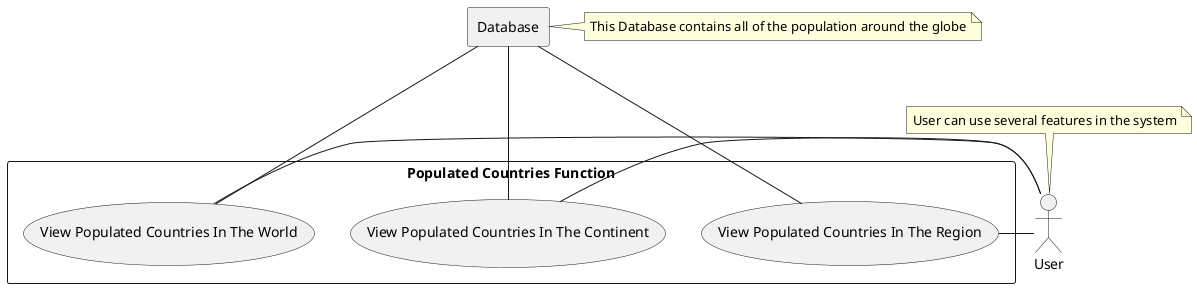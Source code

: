 @startuml
           actor user as "User"
               note top of user: User can use several features in the system
               rectangle db as "Database"
               note right of db: This Database contains all of the population around the globe
           rectangle "Populated Countries Function"{
               usecase PCWORLD as "View Populated Countries In The World"
               usecase PCCONTINENT as "View Populated Countries In The Continent"
               usecase PCREGION as "View Populated Countries In The Region"
               user - PCWORLD
               user - PCCONTINENT
               user - PCREGION
               db --- PCWORLD
               db --- PCCONTINENT
               db --- PCREGION
           }
@enduml